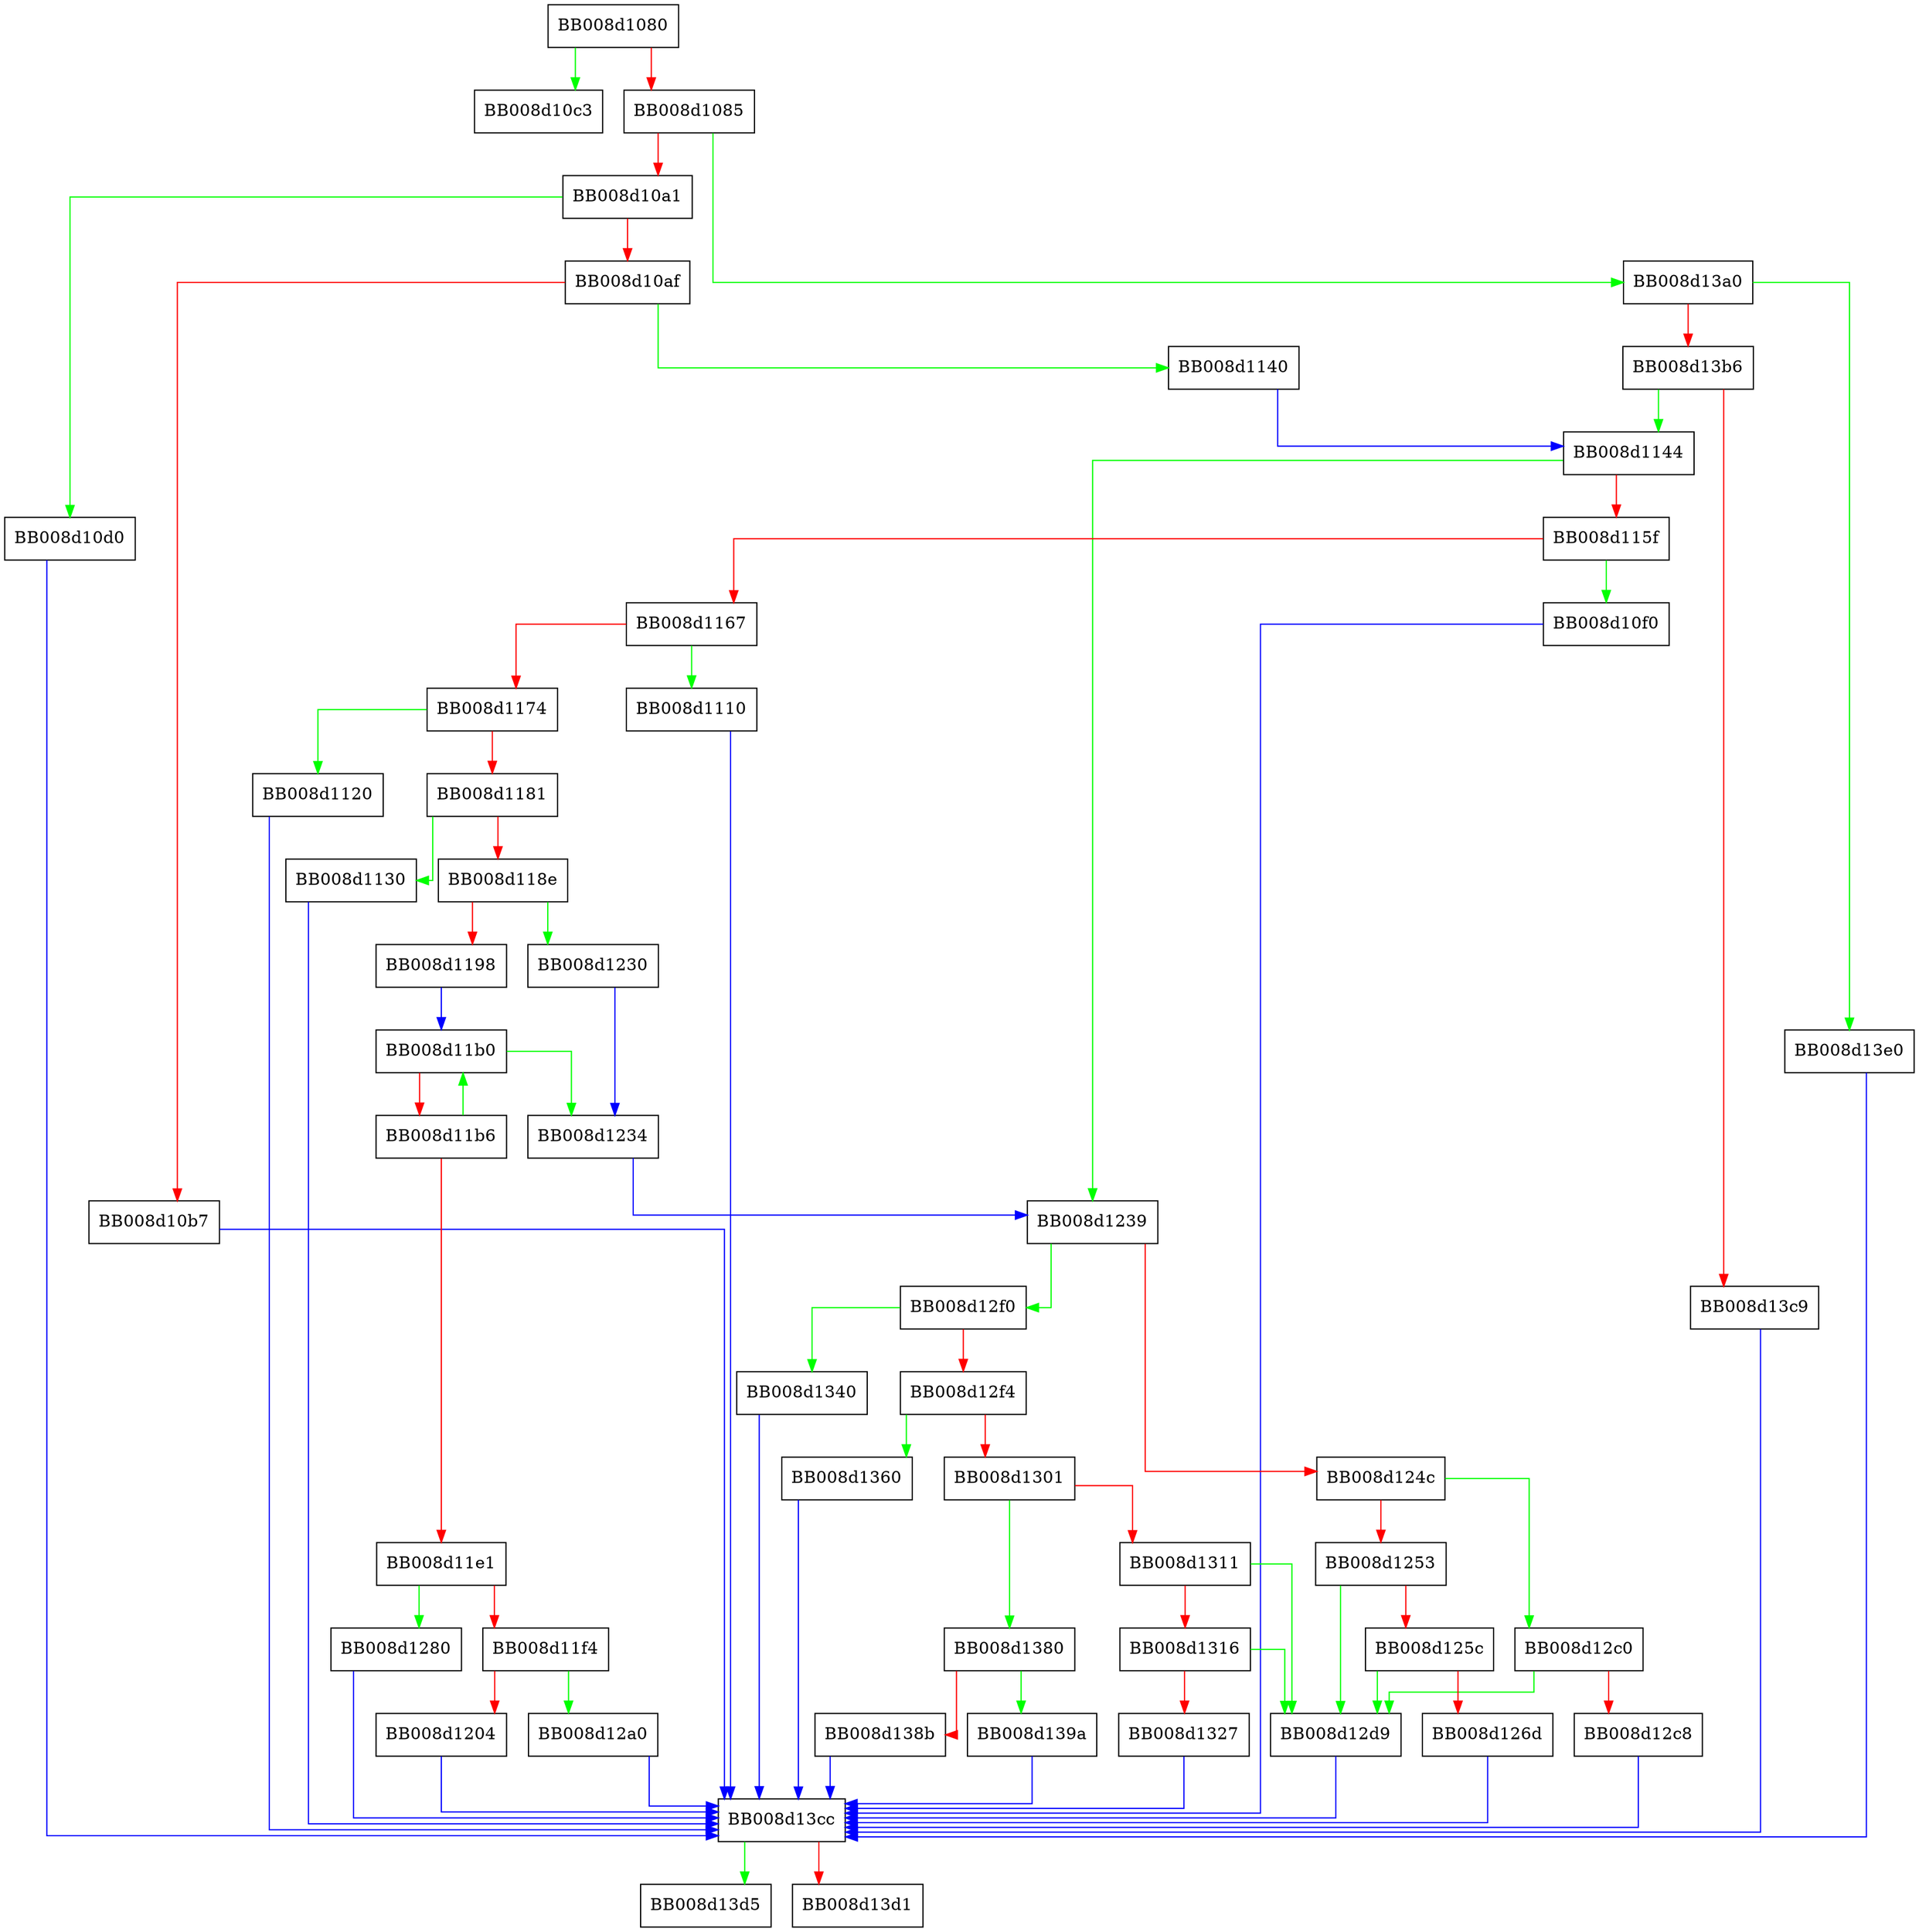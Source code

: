 digraph __wcsnlen_avx2_rtm {
  node [shape="box"];
  graph [splines=ortho];
  BB008d1080 -> BB008d10c3 [color="green"];
  BB008d1080 -> BB008d1085 [color="red"];
  BB008d1085 -> BB008d13a0 [color="green"];
  BB008d1085 -> BB008d10a1 [color="red"];
  BB008d10a1 -> BB008d10d0 [color="green"];
  BB008d10a1 -> BB008d10af [color="red"];
  BB008d10af -> BB008d1140 [color="green"];
  BB008d10af -> BB008d10b7 [color="red"];
  BB008d10b7 -> BB008d13cc [color="blue"];
  BB008d10d0 -> BB008d13cc [color="blue"];
  BB008d10f0 -> BB008d13cc [color="blue"];
  BB008d1110 -> BB008d13cc [color="blue"];
  BB008d1120 -> BB008d13cc [color="blue"];
  BB008d1130 -> BB008d13cc [color="blue"];
  BB008d1140 -> BB008d1144 [color="blue"];
  BB008d1144 -> BB008d1239 [color="green"];
  BB008d1144 -> BB008d115f [color="red"];
  BB008d115f -> BB008d10f0 [color="green"];
  BB008d115f -> BB008d1167 [color="red"];
  BB008d1167 -> BB008d1110 [color="green"];
  BB008d1167 -> BB008d1174 [color="red"];
  BB008d1174 -> BB008d1120 [color="green"];
  BB008d1174 -> BB008d1181 [color="red"];
  BB008d1181 -> BB008d1130 [color="green"];
  BB008d1181 -> BB008d118e [color="red"];
  BB008d118e -> BB008d1230 [color="green"];
  BB008d118e -> BB008d1198 [color="red"];
  BB008d1198 -> BB008d11b0 [color="blue"];
  BB008d11b0 -> BB008d1234 [color="green"];
  BB008d11b0 -> BB008d11b6 [color="red"];
  BB008d11b6 -> BB008d11b0 [color="green"];
  BB008d11b6 -> BB008d11e1 [color="red"];
  BB008d11e1 -> BB008d1280 [color="green"];
  BB008d11e1 -> BB008d11f4 [color="red"];
  BB008d11f4 -> BB008d12a0 [color="green"];
  BB008d11f4 -> BB008d1204 [color="red"];
  BB008d1204 -> BB008d13cc [color="blue"];
  BB008d1230 -> BB008d1234 [color="blue"];
  BB008d1234 -> BB008d1239 [color="blue"];
  BB008d1239 -> BB008d12f0 [color="green"];
  BB008d1239 -> BB008d124c [color="red"];
  BB008d124c -> BB008d12c0 [color="green"];
  BB008d124c -> BB008d1253 [color="red"];
  BB008d1253 -> BB008d12d9 [color="green"];
  BB008d1253 -> BB008d125c [color="red"];
  BB008d125c -> BB008d12d9 [color="green"];
  BB008d125c -> BB008d126d [color="red"];
  BB008d126d -> BB008d13cc [color="blue"];
  BB008d1280 -> BB008d13cc [color="blue"];
  BB008d12a0 -> BB008d13cc [color="blue"];
  BB008d12c0 -> BB008d12d9 [color="green"];
  BB008d12c0 -> BB008d12c8 [color="red"];
  BB008d12c8 -> BB008d13cc [color="blue"];
  BB008d12d9 -> BB008d13cc [color="blue"];
  BB008d12f0 -> BB008d1340 [color="green"];
  BB008d12f0 -> BB008d12f4 [color="red"];
  BB008d12f4 -> BB008d1360 [color="green"];
  BB008d12f4 -> BB008d1301 [color="red"];
  BB008d1301 -> BB008d1380 [color="green"];
  BB008d1301 -> BB008d1311 [color="red"];
  BB008d1311 -> BB008d12d9 [color="green"];
  BB008d1311 -> BB008d1316 [color="red"];
  BB008d1316 -> BB008d12d9 [color="green"];
  BB008d1316 -> BB008d1327 [color="red"];
  BB008d1327 -> BB008d13cc [color="blue"];
  BB008d1340 -> BB008d13cc [color="blue"];
  BB008d1360 -> BB008d13cc [color="blue"];
  BB008d1380 -> BB008d139a [color="green"];
  BB008d1380 -> BB008d138b [color="red"];
  BB008d138b -> BB008d13cc [color="blue"];
  BB008d139a -> BB008d13cc [color="blue"];
  BB008d13a0 -> BB008d13e0 [color="green"];
  BB008d13a0 -> BB008d13b6 [color="red"];
  BB008d13b6 -> BB008d1144 [color="green"];
  BB008d13b6 -> BB008d13c9 [color="red"];
  BB008d13c9 -> BB008d13cc [color="blue"];
  BB008d13cc -> BB008d13d5 [color="green"];
  BB008d13cc -> BB008d13d1 [color="red"];
  BB008d13e0 -> BB008d13cc [color="blue"];
}